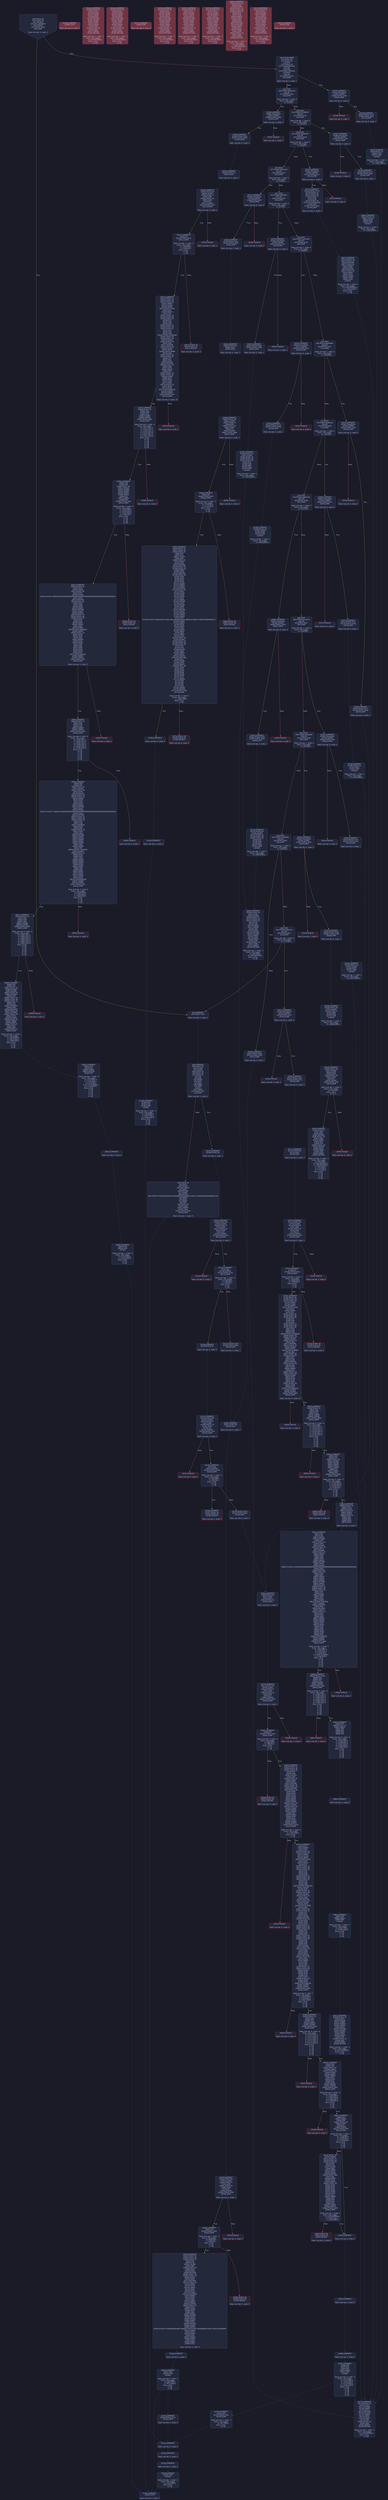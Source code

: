 digraph G {
    node [shape=box, style="filled, rounded", color="#565f89", fontcolor="#c0caf5", fontname="Helvetica", fillcolor="#24283b"];
    edge [color="#414868", fontcolor="#c0caf5", fontname="Helvetica"];
    bgcolor="#1a1b26";
    0 [ label = "[00] PUSH1 60
[02] PUSH1 40
[04] MSTORE
[05] CALLDATASIZE
[06] ISZERO
[07] PUSH2 00b4
[0a] JUMPI

Stack size req: 0, sizeΔ: 0
" shape = invhouse]
    1 [ label = "[0b] PUSH4 ffffffff
[10] PUSH1 e0
[12] PUSH1 02
[14] EXP
[15] PUSH1 00
[17] CALLDATALOAD
[18] DIV
[19] AND
[1a] PUSH4 29fcfeb0
[1f] DUP2
[20] EQ
[21] PUSH2 0163
[24] JUMPI

Stack size req: 0, sizeΔ: 1
"]
    2 [ label = "[25] DUP1
[26] PUSH4 30b66cee
[2b] EQ
[2c] PUSH2 0185
[2f] JUMPI

Stack size req: 1, sizeΔ: 0
Entry->Op usage:
	0->43:EQ:1
"]
    3 [ label = "[30] DUP1
[31] PUSH4 37c08923
[36] EQ
[37] PUSH2 0197
[3a] JUMPI

Stack size req: 1, sizeΔ: 0
Entry->Op usage:
	0->54:EQ:1
"]
    4 [ label = "[3b] DUP1
[3c] PUSH4 42e94c90
[41] EQ
[42] PUSH2 01b9
[45] JUMPI

Stack size req: 1, sizeΔ: 0
Entry->Op usage:
	0->65:EQ:1
"]
    5 [ label = "[46] DUP1
[47] PUSH4 590e1ae3
[4c] EQ
[4d] PUSH2 01e7
[50] JUMPI

Stack size req: 1, sizeΔ: 0
Entry->Op usage:
	0->76:EQ:1
"]
    6 [ label = "[51] DUP1
[52] PUSH4 60fd902c
[57] EQ
[58] PUSH2 01f9
[5b] JUMPI

Stack size req: 1, sizeΔ: 0
Entry->Op usage:
	0->87:EQ:1
"]
    7 [ label = "[5c] DUP1
[5d] PUSH4 7e1c0c09
[62] EQ
[63] PUSH2 0225
[66] JUMPI

Stack size req: 1, sizeΔ: 0
Entry->Op usage:
	0->98:EQ:1
"]
    8 [ label = "[67] DUP1
[68] PUSH4 8a4068dd
[6d] EQ
[6e] PUSH2 0247
[71] JUMPI

Stack size req: 1, sizeΔ: 0
Entry->Op usage:
	0->109:EQ:1
"]
    9 [ label = "[72] DUP1
[73] PUSH4 9ae8ac3c
[78] EQ
[79] PUSH2 0269
[7c] JUMPI

Stack size req: 1, sizeΔ: 0
Entry->Op usage:
	0->120:EQ:1
"]
    10 [ label = "[7d] DUP1
[7e] PUSH4 9da0d7d4
[83] EQ
[84] PUSH2 028b
[87] JUMPI

Stack size req: 1, sizeΔ: 0
Entry->Op usage:
	0->131:EQ:1
"]
    11 [ label = "[88] DUP1
[89] PUSH4 ad7a672f
[8e] EQ
[8f] PUSH2 02b7
[92] JUMPI

Stack size req: 1, sizeΔ: 0
Entry->Op usage:
	0->142:EQ:1
"]
    12 [ label = "[93] DUP1
[94] PUSH4 c040e6b8
[99] EQ
[9a] PUSH2 02d9
[9d] JUMPI

Stack size req: 1, sizeΔ: 0
Entry->Op usage:
	0->153:EQ:1
"]
    13 [ label = "[9e] DUP1
[9f] PUSH4 d7bb99ba
[a4] EQ
[a5] PUSH2 030d
[a8] JUMPI

Stack size req: 1, sizeΔ: 0
Entry->Op usage:
	0->164:EQ:1
"]
    14 [ label = "[a9] DUP1
[aa] PUSH4 ed9a3ac1
[af] EQ
[b0] PUSH2 0317
[b3] JUMPI

Stack size req: 1, sizeΔ: 0
Entry->Op usage:
	0->175:EQ:1
"]
    15 [ label = "[b4] JUMPDEST
[b5] PUSH2 0161

Stack size req: 0, sizeΔ: 1
"]
    16 [ label = "[b8] JUMPDEST
[b9] PUSH1 00
[bb] SLOAD
[bc] CALLER
[bd] PUSH1 01
[bf] PUSH1 a0
[c1] PUSH1 02
[c3] EXP
[c4] SUB
[c5] SWAP1
[c6] DUP2
[c7] AND
[c8] SWAP2
[c9] AND
[ca] EQ
[cb] ISZERO
[cc] PUSH2 0107
[cf] JUMPI

Stack size req: 0, sizeΔ: 0
"]
    17 [ label = "[d0] PUSH1 40
[d2] DUP1
[d3] MLOAD
[d4] CALLVALUE
[d5] DUP2
[d6] MSTORE
[d7] SWAP1
[d8] MLOAD
[d9] PUSH32 5f9145ef1ebbf201190a609438526a6db7cdbd1c7a06a90825b66f8dfe65c2fb
[fa] SWAP2
[fb] DUP2
[fc] SWAP1
[fd] SUB
[fe] PUSH1 20
[0100] ADD
[0101] SWAP1
[0102] LOG1
[0103] PUSH2 015c
[0106] JUMP

Stack size req: 0, sizeΔ: 0
"]
    18 [ label = "[0107] JUMPDEST
[0108] PUSH1 00

Stack size req: 0, sizeΔ: 1
"]
    19 [ label = "[010a] JUMPDEST
[010b] PUSH1 06
[010d] SLOAD
[010e] PUSH1 ff
[0110] AND
[0111] PUSH1 02
[0113] DUP2
[0114] GT
[0115] ISZERO
[0116] PUSH2 011b
[0119] JUMPI

Stack size req: 0, sizeΔ: 1
"]
    20 [ label = "[011a] INVALID

Stack size req: 0, sizeΔ: 0
" color = "red"]
    21 [ label = "[011b] JUMPDEST
[011c] EQ
[011d] ISZERO
[011e] PUSH2 012e
[0121] JUMPI

Stack size req: 2, sizeΔ: -2
Entry->Op usage:
	0->284:EQ:0
	1->284:EQ:1
Entry->Exit:
	0->😵
	1->😵
"]
    22 [ label = "[0122] PUSH2 0129
[0125] PUSH2 033b
[0128] JUMP

Stack size req: 0, sizeΔ: 1
"]
    23 [ label = "[0129] JUMPDEST
[012a] PUSH2 015c
[012d] JUMP

Stack size req: 0, sizeΔ: 0
"]
    24 [ label = "[012e] JUMPDEST
[012f] PUSH1 02

Stack size req: 0, sizeΔ: 1
"]
    25 [ label = "[0131] JUMPDEST
[0132] PUSH1 06
[0134] SLOAD
[0135] PUSH1 ff
[0137] AND
[0138] PUSH1 02
[013a] DUP2
[013b] GT
[013c] ISZERO
[013d] PUSH2 0142
[0140] JUMPI

Stack size req: 0, sizeΔ: 1
"]
    26 [ label = "[0141] INVALID

Stack size req: 0, sizeΔ: 0
" color = "red"]
    27 [ label = "[0142] JUMPDEST
[0143] EQ
[0144] ISZERO
[0145] PUSH2 0156
[0148] JUMPI

Stack size req: 2, sizeΔ: -2
Entry->Op usage:
	0->323:EQ:0
	1->323:EQ:1
Entry->Exit:
	0->😵
	1->😵
"]
    28 [ label = "[0149] PUSH2 0150
[014c] PUSH2 03be
[014f] JUMP

Stack size req: 0, sizeΔ: 1
"]
    29 [ label = "[0150] JUMPDEST
[0151] POP
[0152] PUSH2 015c
[0155] JUMP

Stack size req: 1, sizeΔ: -1
Entry->Op usage:
	0->337:POP:0
Entry->Exit:
	0->😵
"]
    30 [ label = "[0156] JUMPDEST
[0157] PUSH1 00
[0159] PUSH1 00
[015b] REVERT

Stack size req: 0, sizeΔ: 0
" color = "red"]
    31 [ label = "[015c] JUMPDEST

Stack size req: 0, sizeΔ: 0
"]
    32 [ label = "[015d] JUMPDEST

Stack size req: 0, sizeΔ: 0
"]
    33 [ label = "[015e] JUMPDEST

Stack size req: 0, sizeΔ: 0
"]
    34 [ label = "[015f] JUMPDEST
[0160] JUMP
Indirect!

Stack size req: 1, sizeΔ: -1
Entry->Op usage:
	0->352:JUMP:0
Entry->Exit:
	0->😵
" color = "teal"]
    35 [ label = "[0161] JUMPDEST
[0162] STOP

Stack size req: 0, sizeΔ: 0
" color = "darkblue"]
    36 [ label = "[0163] JUMPDEST
[0164] CALLVALUE
[0165] ISZERO
[0166] PUSH2 016b
[0169] JUMPI

Stack size req: 0, sizeΔ: 0
"]
    37 [ label = "[016a] INVALID

Stack size req: 0, sizeΔ: 0
" color = "red"]
    38 [ label = "[016b] JUMPDEST
[016c] PUSH2 0173
[016f] PUSH2 04fd
[0172] JUMP

Stack size req: 0, sizeΔ: 1
"]
    39 [ label = "[0173] JUMPDEST
[0174] PUSH1 40
[0176] DUP1
[0177] MLOAD
[0178] SWAP2
[0179] DUP3
[017a] MSTORE
[017b] MLOAD
[017c] SWAP1
[017d] DUP2
[017e] SWAP1
[017f] SUB
[0180] PUSH1 20
[0182] ADD
[0183] SWAP1
[0184] RETURN

Stack size req: 1, sizeΔ: -1
Entry->Op usage:
	0->378:MSTORE:1
Entry->Exit:
	0->😵
" color = "darkblue"]
    40 [ label = "[0185] JUMPDEST
[0186] CALLVALUE
[0187] ISZERO
[0188] PUSH2 018d
[018b] JUMPI

Stack size req: 0, sizeΔ: 0
"]
    41 [ label = "[018c] INVALID

Stack size req: 0, sizeΔ: 0
" color = "red"]
    42 [ label = "[018d] JUMPDEST
[018e] PUSH2 0161
[0191] PUSH2 0502
[0194] JUMP

Stack size req: 0, sizeΔ: 1
"]
    43 [ label = "[0195] JUMPDEST
[0196] STOP

Stack size req: 0, sizeΔ: 0
" color = "darkblue" fillcolor = "#703440"]
    44 [ label = "[0197] JUMPDEST
[0198] CALLVALUE
[0199] ISZERO
[019a] PUSH2 019f
[019d] JUMPI

Stack size req: 0, sizeΔ: 0
"]
    45 [ label = "[019e] INVALID

Stack size req: 0, sizeΔ: 0
" color = "red"]
    46 [ label = "[019f] JUMPDEST
[01a0] PUSH2 0173
[01a3] PUSH2 06bb
[01a6] JUMP

Stack size req: 0, sizeΔ: 1
"]
    47 [ label = "[01a7] JUMPDEST
[01a8] PUSH1 40
[01aa] DUP1
[01ab] MLOAD
[01ac] SWAP2
[01ad] DUP3
[01ae] MSTORE
[01af] MLOAD
[01b0] SWAP1
[01b1] DUP2
[01b2] SWAP1
[01b3] SUB
[01b4] PUSH1 20
[01b6] ADD
[01b7] SWAP1
[01b8] RETURN

Stack size req: 1, sizeΔ: -1
Entry->Op usage:
	0->430:MSTORE:1
Entry->Exit:
	0->😵
" color = "darkblue" fillcolor = "#703440"]
    48 [ label = "[01b9] JUMPDEST
[01ba] CALLVALUE
[01bb] ISZERO
[01bc] PUSH2 01c1
[01bf] JUMPI

Stack size req: 0, sizeΔ: 0
"]
    49 [ label = "[01c0] INVALID

Stack size req: 0, sizeΔ: 0
" color = "red"]
    50 [ label = "[01c1] JUMPDEST
[01c2] PUSH2 0173
[01c5] PUSH1 01
[01c7] PUSH1 a0
[01c9] PUSH1 02
[01cb] EXP
[01cc] SUB
[01cd] PUSH1 04
[01cf] CALLDATALOAD
[01d0] AND
[01d1] PUSH2 06c1
[01d4] JUMP

Stack size req: 0, sizeΔ: 2
"]
    51 [ label = "[01d5] JUMPDEST
[01d6] PUSH1 40
[01d8] DUP1
[01d9] MLOAD
[01da] SWAP2
[01db] DUP3
[01dc] MSTORE
[01dd] MLOAD
[01de] SWAP1
[01df] DUP2
[01e0] SWAP1
[01e1] SUB
[01e2] PUSH1 20
[01e4] ADD
[01e5] SWAP1
[01e6] RETURN

Stack size req: 1, sizeΔ: -1
Entry->Op usage:
	0->476:MSTORE:1
Entry->Exit:
	0->😵
" color = "darkblue" fillcolor = "#703440"]
    52 [ label = "[01e7] JUMPDEST
[01e8] CALLVALUE
[01e9] ISZERO
[01ea] PUSH2 01ef
[01ed] JUMPI

Stack size req: 0, sizeΔ: 0
"]
    53 [ label = "[01ee] INVALID

Stack size req: 0, sizeΔ: 0
" color = "red"]
    54 [ label = "[01ef] JUMPDEST
[01f0] PUSH2 0161
[01f3] PUSH2 06d3
[01f6] JUMP

Stack size req: 0, sizeΔ: 1
"]
    55 [ label = "[01f7] JUMPDEST
[01f8] STOP

Stack size req: 0, sizeΔ: 0
" color = "darkblue" fillcolor = "#703440"]
    56 [ label = "[01f9] JUMPDEST
[01fa] CALLVALUE
[01fb] ISZERO
[01fc] PUSH2 0201
[01ff] JUMPI

Stack size req: 0, sizeΔ: 0
"]
    57 [ label = "[0200] INVALID

Stack size req: 0, sizeΔ: 0
" color = "red"]
    58 [ label = "[0201] JUMPDEST
[0202] PUSH2 0209
[0205] PUSH2 0789
[0208] JUMP

Stack size req: 0, sizeΔ: 1
"]
    59 [ label = "[0209] JUMPDEST
[020a] PUSH1 40
[020c] DUP1
[020d] MLOAD
[020e] PUSH1 01
[0210] PUSH1 a0
[0212] PUSH1 02
[0214] EXP
[0215] SUB
[0216] SWAP1
[0217] SWAP3
[0218] AND
[0219] DUP3
[021a] MSTORE
[021b] MLOAD
[021c] SWAP1
[021d] DUP2
[021e] SWAP1
[021f] SUB
[0220] PUSH1 20
[0222] ADD
[0223] SWAP1
[0224] RETURN

Stack size req: 1, sizeΔ: -1
Entry->Op usage:
	0->536:AND:0
	0->538:MSTORE:1
Entry->Exit:
	0->😵
" color = "darkblue"]
    60 [ label = "[0225] JUMPDEST
[0226] CALLVALUE
[0227] ISZERO
[0228] PUSH2 022d
[022b] JUMPI

Stack size req: 0, sizeΔ: 0
"]
    61 [ label = "[022c] INVALID

Stack size req: 0, sizeΔ: 0
" color = "red"]
    62 [ label = "[022d] JUMPDEST
[022e] PUSH2 0173
[0231] PUSH2 0798
[0234] JUMP

Stack size req: 0, sizeΔ: 1
"]
    63 [ label = "[0235] JUMPDEST
[0236] PUSH1 40
[0238] DUP1
[0239] MLOAD
[023a] SWAP2
[023b] DUP3
[023c] MSTORE
[023d] MLOAD
[023e] SWAP1
[023f] DUP2
[0240] SWAP1
[0241] SUB
[0242] PUSH1 20
[0244] ADD
[0245] SWAP1
[0246] RETURN

Stack size req: 1, sizeΔ: -1
Entry->Op usage:
	0->572:MSTORE:1
Entry->Exit:
	0->😵
" color = "darkblue" fillcolor = "#703440"]
    64 [ label = "[0247] JUMPDEST
[0248] CALLVALUE
[0249] ISZERO
[024a] PUSH2 024f
[024d] JUMPI

Stack size req: 0, sizeΔ: 0
"]
    65 [ label = "[024e] INVALID

Stack size req: 0, sizeΔ: 0
" color = "red"]
    66 [ label = "[024f] JUMPDEST
[0250] PUSH2 0173
[0253] PUSH2 03be
[0256] JUMP

Stack size req: 0, sizeΔ: 1
"]
    67 [ label = "[0257] JUMPDEST
[0258] PUSH1 40
[025a] DUP1
[025b] MLOAD
[025c] SWAP2
[025d] DUP3
[025e] MSTORE
[025f] MLOAD
[0260] SWAP1
[0261] DUP2
[0262] SWAP1
[0263] SUB
[0264] PUSH1 20
[0266] ADD
[0267] SWAP1
[0268] RETURN

Stack size req: 1, sizeΔ: -1
Entry->Op usage:
	0->606:MSTORE:1
Entry->Exit:
	0->😵
" color = "darkblue" fillcolor = "#703440"]
    68 [ label = "[0269] JUMPDEST
[026a] CALLVALUE
[026b] ISZERO
[026c] PUSH2 0271
[026f] JUMPI

Stack size req: 0, sizeΔ: 0
"]
    69 [ label = "[0270] INVALID

Stack size req: 0, sizeΔ: 0
" color = "red"]
    70 [ label = "[0271] JUMPDEST
[0272] PUSH2 0173
[0275] PUSH2 079e
[0278] JUMP

Stack size req: 0, sizeΔ: 1
"]
    71 [ label = "[0279] JUMPDEST
[027a] PUSH1 40
[027c] DUP1
[027d] MLOAD
[027e] SWAP2
[027f] DUP3
[0280] MSTORE
[0281] MLOAD
[0282] SWAP1
[0283] DUP2
[0284] SWAP1
[0285] SUB
[0286] PUSH1 20
[0288] ADD
[0289] SWAP1
[028a] RETURN

Stack size req: 1, sizeΔ: -1
Entry->Op usage:
	0->640:MSTORE:1
Entry->Exit:
	0->😵
" color = "darkblue" fillcolor = "#703440"]
    72 [ label = "[028b] JUMPDEST
[028c] CALLVALUE
[028d] ISZERO
[028e] PUSH2 0293
[0291] JUMPI

Stack size req: 0, sizeΔ: 0
"]
    73 [ label = "[0292] INVALID

Stack size req: 0, sizeΔ: 0
" color = "red"]
    74 [ label = "[0293] JUMPDEST
[0294] PUSH2 0209
[0297] PUSH2 07a3
[029a] JUMP

Stack size req: 0, sizeΔ: 1
"]
    75 [ label = "[029b] JUMPDEST
[029c] PUSH1 40
[029e] DUP1
[029f] MLOAD
[02a0] PUSH1 01
[02a2] PUSH1 a0
[02a4] PUSH1 02
[02a6] EXP
[02a7] SUB
[02a8] SWAP1
[02a9] SWAP3
[02aa] AND
[02ab] DUP3
[02ac] MSTORE
[02ad] MLOAD
[02ae] SWAP1
[02af] DUP2
[02b0] SWAP1
[02b1] SUB
[02b2] PUSH1 20
[02b4] ADD
[02b5] SWAP1
[02b6] RETURN

Stack size req: 1, sizeΔ: -1
Entry->Op usage:
	0->682:AND:0
	0->684:MSTORE:1
Entry->Exit:
	0->😵
" color = "darkblue" fillcolor = "#703440"]
    76 [ label = "[02b7] JUMPDEST
[02b8] CALLVALUE
[02b9] ISZERO
[02ba] PUSH2 02bf
[02bd] JUMPI

Stack size req: 0, sizeΔ: 0
"]
    77 [ label = "[02be] INVALID

Stack size req: 0, sizeΔ: 0
" color = "red"]
    78 [ label = "[02bf] JUMPDEST
[02c0] PUSH2 0173
[02c3] PUSH2 07b2
[02c6] JUMP

Stack size req: 0, sizeΔ: 1
"]
    79 [ label = "[02c7] JUMPDEST
[02c8] PUSH1 40
[02ca] DUP1
[02cb] MLOAD
[02cc] SWAP2
[02cd] DUP3
[02ce] MSTORE
[02cf] MLOAD
[02d0] SWAP1
[02d1] DUP2
[02d2] SWAP1
[02d3] SUB
[02d4] PUSH1 20
[02d6] ADD
[02d7] SWAP1
[02d8] RETURN

Stack size req: 1, sizeΔ: -1
Entry->Op usage:
	0->718:MSTORE:1
Entry->Exit:
	0->😵
" color = "darkblue" fillcolor = "#703440"]
    80 [ label = "[02d9] JUMPDEST
[02da] CALLVALUE
[02db] ISZERO
[02dc] PUSH2 02e1
[02df] JUMPI

Stack size req: 0, sizeΔ: 0
"]
    81 [ label = "[02e0] INVALID

Stack size req: 0, sizeΔ: 0
" color = "red"]
    82 [ label = "[02e1] JUMPDEST
[02e2] PUSH2 02e9
[02e5] PUSH2 07b8
[02e8] JUMP

Stack size req: 0, sizeΔ: 1
"]
    83 [ label = "[02e9] JUMPDEST
[02ea] PUSH1 40
[02ec] MLOAD
[02ed] DUP1
[02ee] DUP3
[02ef] PUSH1 02
[02f1] DUP2
[02f2] GT
[02f3] ISZERO
[02f4] PUSH2 02f9
[02f7] JUMPI

Stack size req: 1, sizeΔ: 3
Entry->Op usage:
	0->754:GT:0
Entry->Exit:
	0->0, 3
"]
    84 [ label = "[02f8] INVALID

Stack size req: 0, sizeΔ: 0
" color = "red"]
    85 [ label = "[02f9] JUMPDEST
[02fa] PUSH1 ff
[02fc] AND
[02fd] DUP2
[02fe] MSTORE
[02ff] PUSH1 20
[0301] ADD
[0302] SWAP2
[0303] POP
[0304] POP
[0305] PUSH1 40
[0307] MLOAD
[0308] DUP1
[0309] SWAP2
[030a] SUB
[030b] SWAP1
[030c] RETURN

Stack size req: 4, sizeΔ: -4
Entry->Op usage:
	0->764:AND:1
	0->766:MSTORE:1
	1->766:MSTORE:0
	1->769:ADD:1
	2->772:POP:0
	3->771:POP:0
Entry->Exit:
	0->😵
	1->😵
	2->😵
	3->😵
" color = "darkblue"]
    86 [ label = "[030d] JUMPDEST
[030e] PUSH2 0161
[0311] PUSH2 033b
[0314] JUMP

Stack size req: 0, sizeΔ: 1
"]
    87 [ label = "[0315] JUMPDEST
[0316] STOP

Stack size req: 0, sizeΔ: 0
" color = "darkblue" fillcolor = "#703440"]
    88 [ label = "[0317] JUMPDEST
[0318] CALLVALUE
[0319] ISZERO
[031a] PUSH2 031f
[031d] JUMPI

Stack size req: 0, sizeΔ: 0
"]
    89 [ label = "[031e] INVALID

Stack size req: 0, sizeΔ: 0
" color = "red"]
    90 [ label = "[031f] JUMPDEST
[0320] PUSH2 0327
[0323] PUSH2 07c1
[0326] JUMP

Stack size req: 0, sizeΔ: 1
"]
    91 [ label = "[0327] JUMPDEST
[0328] PUSH1 40
[032a] DUP1
[032b] MLOAD
[032c] SWAP2
[032d] ISZERO
[032e] ISZERO
[032f] DUP3
[0330] MSTORE
[0331] MLOAD
[0332] SWAP1
[0333] DUP2
[0334] SWAP1
[0335] SUB
[0336] PUSH1 20
[0338] ADD
[0339] SWAP1
[033a] RETURN

Stack size req: 1, sizeΔ: -1
Entry->Op usage:
	0->813:ISZERO:0
Entry->Exit:
	0->😵
" color = "darkblue"]
    92 [ label = "[033b] JUMPDEST
[033c] PUSH1 00
[033e] DUP1

Stack size req: 0, sizeΔ: 2
"]
    93 [ label = "[033f] JUMPDEST
[0340] PUSH1 06
[0342] SLOAD
[0343] PUSH1 ff
[0345] AND
[0346] PUSH1 02
[0348] DUP2
[0349] GT
[034a] ISZERO
[034b] PUSH2 0350
[034e] JUMPI

Stack size req: 0, sizeΔ: 1
"]
    94 [ label = "[034f] INVALID

Stack size req: 0, sizeΔ: 0
" color = "red"]
    95 [ label = "[0350] JUMPDEST
[0351] EQ
[0352] PUSH2 035b
[0355] JUMPI

Stack size req: 2, sizeΔ: -2
Entry->Op usage:
	0->849:EQ:0
	1->849:EQ:1
Entry->Exit:
	0->😵
	1->😵
"]
    96 [ label = "[0356] PUSH1 00
[0358] PUSH1 00
[035a] REVERT

Stack size req: 0, sizeΔ: 0
" color = "red"]
    97 [ label = "[035b] JUMPDEST
[035c] PUSH1 01
[035e] PUSH1 a0
[0360] PUSH1 02
[0362] EXP
[0363] SUB
[0364] CALLER
[0365] AND
[0366] PUSH1 00
[0368] DUP2
[0369] DUP2
[036a] MSTORE
[036b] PUSH1 05
[036d] PUSH1 20
[036f] SWAP1
[0370] DUP2
[0371] MSTORE
[0372] PUSH1 40
[0374] SWAP2
[0375] DUP3
[0376] SWAP1
[0377] SHA3
[0378] DUP1
[0379] SLOAD
[037a] CALLVALUE
[037b] SWAP1
[037c] DUP2
[037d] ADD
[037e] SWAP1
[037f] SWAP2
[0380] SSTORE
[0381] PUSH1 02
[0383] DUP1
[0384] SLOAD
[0385] DUP3
[0386] ADD
[0387] SWAP1
[0388] SSTORE
[0389] DUP3
[038a] MLOAD
[038b] SWAP1
[038c] DUP2
[038d] MSTORE
[038e] SWAP2
[038f] MLOAD
[0390] PUSH32 9c89e828e6cee6374b68147c9e753e41746aad98ba255a527a4fc0ac1868bff9
[03b1] SWAP3
[03b2] DUP2
[03b3] SWAP1
[03b4] SUB
[03b5] SWAP1
[03b6] SWAP2
[03b7] ADD
[03b8] SWAP1
[03b9] LOG2

Stack size req: 0, sizeΔ: 0
"]
    98 [ label = "[03ba] JUMPDEST

Stack size req: 0, sizeΔ: 0
"]
    99 [ label = "[03bb] JUMPDEST
[03bc] POP
[03bd] JUMP
Indirect!

Stack size req: 2, sizeΔ: -2
Entry->Op usage:
	0->956:POP:0
	1->957:JUMP:0
Entry->Exit:
	0->😵
	1->😵
" color = "teal"]
    100 [ label = "[03be] JUMPDEST
[03bf] PUSH1 00
[03c1] DUP1
[03c2] DUP1
[03c3] PUSH1 02
[03c5] DUP1

Stack size req: 0, sizeΔ: 5
"]
    101 [ label = "[03c6] JUMPDEST
[03c7] PUSH1 06
[03c9] SLOAD
[03ca] PUSH1 ff
[03cc] AND
[03cd] PUSH1 02
[03cf] DUP2
[03d0] GT
[03d1] ISZERO
[03d2] PUSH2 03d7
[03d5] JUMPI

Stack size req: 0, sizeΔ: 1
"]
    102 [ label = "[03d6] INVALID

Stack size req: 0, sizeΔ: 0
" color = "red"]
    103 [ label = "[03d7] JUMPDEST
[03d8] EQ
[03d9] PUSH2 03e2
[03dc] JUMPI

Stack size req: 2, sizeΔ: -2
Entry->Op usage:
	0->984:EQ:0
	1->984:EQ:1
Entry->Exit:
	0->😵
	1->😵
"]
    104 [ label = "[03dd] PUSH1 00
[03df] PUSH1 00
[03e1] REVERT

Stack size req: 0, sizeΔ: 0
" color = "red"]
    105 [ label = "[03e2] JUMPDEST
[03e3] PUSH1 01
[03e5] PUSH1 a0
[03e7] PUSH1 02
[03e9] EXP
[03ea] SUB
[03eb] CALLER
[03ec] AND
[03ed] PUSH1 00
[03ef] SWAP1
[03f0] DUP2
[03f1] MSTORE
[03f2] PUSH1 05
[03f4] PUSH1 20
[03f6] MSTORE
[03f7] PUSH1 40
[03f9] DUP2
[03fa] SHA3
[03fb] DUP1
[03fc] SLOAD
[03fd] SWAP2
[03fe] SWAP1
[03ff] SSTORE
[0400] PUSH1 02
[0402] SLOAD
[0403] PUSH1 03
[0405] SLOAD
[0406] SWAP2
[0407] SWAP5
[0408] POP
[0409] SWAP1
[040a] DUP5
[040b] MUL
[040c] DUP2
[040d] ISZERO
[040e] ISZERO
[040f] PUSH2 0414
[0412] JUMPI

Stack size req: 3, sizeΔ: 2
Entry->Op usage:
	2->1032:POP:0
Entry->Exit:
	2->😵
"]
    106 [ label = "[0413] INVALID

Stack size req: 0, sizeΔ: 0
" color = "red"]
    107 [ label = "[0414] JUMPDEST
[0415] DIV
[0416] SWAP4
[0417] POP
[0418] PUSH1 01
[041a] PUSH1 00
[041c] SWAP1
[041d] SLOAD
[041e] SWAP1
[041f] PUSH2 0100
[0422] EXP
[0423] SWAP1
[0424] DIV
[0425] PUSH1 01
[0427] PUSH1 a0
[0429] PUSH1 02
[042b] EXP
[042c] SUB
[042d] AND
[042e] PUSH1 01
[0430] PUSH1 a0
[0432] PUSH1 02
[0434] EXP
[0435] SUB
[0436] AND
[0437] PUSH4 a9059cbb
[043c] CALLER
[043d] DUP7
[043e] PUSH1 00
[0440] PUSH1 40
[0442] MLOAD
[0443] PUSH1 20
[0445] ADD
[0446] MSTORE
[0447] PUSH1 40
[0449] MLOAD
[044a] DUP4
[044b] PUSH4 ffffffff
[0450] AND
[0451] PUSH1 e0
[0453] PUSH1 02
[0455] EXP
[0456] MUL
[0457] DUP2
[0458] MSTORE
[0459] PUSH1 04
[045b] ADD
[045c] DUP1
[045d] DUP4
[045e] PUSH1 01
[0460] PUSH1 a0
[0462] PUSH1 02
[0464] EXP
[0465] SUB
[0466] AND
[0467] PUSH1 01
[0469] PUSH1 a0
[046b] PUSH1 02
[046d] EXP
[046e] SUB
[046f] AND
[0470] DUP2
[0471] MSTORE
[0472] PUSH1 20
[0474] ADD
[0475] DUP3
[0476] DUP2
[0477] MSTORE
[0478] PUSH1 20
[047a] ADD
[047b] SWAP3
[047c] POP
[047d] POP
[047e] POP
[047f] PUSH1 20
[0481] PUSH1 40
[0483] MLOAD
[0484] DUP1
[0485] DUP4
[0486] SUB
[0487] DUP2
[0488] PUSH1 00
[048a] DUP8
[048b] DUP1
[048c] EXTCODESIZE
[048d] ISZERO
[048e] ISZERO
[048f] PUSH2 0494
[0492] JUMPI

Stack size req: 6, sizeΔ: 7
Entry->Op usage:
	0->1045:DIV:0
	1->1045:DIV:1
	5->1047:POP:0
Entry->Exit:
	0->😵
	1->😵
	5->😵
"]
    108 [ label = "[0493] INVALID

Stack size req: 0, sizeΔ: 0
" color = "red"]
    109 [ label = "[0494] JUMPDEST
[0495] PUSH1 32
[0497] GAS
[0498] SUB
[0499] CALL
[049a] ISZERO
[049b] ISZERO
[049c] PUSH2 04a1
[049f] JUMPI

Stack size req: 6, sizeΔ: -6
Entry->Op usage:
	0->1177:CALL:1
	1->1177:CALL:2
	2->1177:CALL:3
	3->1177:CALL:4
	4->1177:CALL:5
	5->1177:CALL:6
Entry->Exit:
	0->😵
	1->😵
	2->😵
	3->😵
	4->😵
	5->😵
"]
    110 [ label = "[04a0] INVALID

Stack size req: 0, sizeΔ: 0
" color = "red"]
    111 [ label = "[04a1] JUMPDEST
[04a2] POP
[04a3] POP
[04a4] PUSH1 02
[04a6] SLOAD
[04a7] PUSH1 04
[04a9] SLOAD
[04aa] SWAP1
[04ab] SWAP2
[04ac] POP
[04ad] DUP5
[04ae] MUL
[04af] DUP2
[04b0] ISZERO
[04b1] ISZERO
[04b2] PUSH2 04b7
[04b5] JUMPI

Stack size req: 6, sizeΔ: -1
Entry->Op usage:
	0->1186:POP:0
	1->1187:POP:0
	2->1196:POP:0
	5->1198:MUL:0
Entry->Exit:
	0->😵
	1->😵
	2->😵
"]
    112 [ label = "[04b6] INVALID

Stack size req: 0, sizeΔ: 0
" color = "red"]
    113 [ label = "[04b7] JUMPDEST
[04b8] DIV
[04b9] SWAP2
[04ba] POP
[04bb] PUSH1 00
[04bd] DUP3
[04be] GT
[04bf] ISZERO
[04c0] PUSH2 04f4
[04c3] JUMPI

Stack size req: 4, sizeΔ: -2
Entry->Op usage:
	0->1208:DIV:0
	1->1208:DIV:1
	3->1210:POP:0
Entry->Exit:
	0->😵
	1->😵
	3->😵
"]
    114 [ label = "[04c4] PUSH1 40
[04c6] MLOAD
[04c7] PUSH1 01
[04c9] PUSH1 a0
[04cb] PUSH1 02
[04cd] EXP
[04ce] SUB
[04cf] CALLER
[04d0] AND
[04d1] SWAP1
[04d2] DUP4
[04d3] ISZERO
[04d4] PUSH2 08fc
[04d7] MUL
[04d8] SWAP1
[04d9] DUP5
[04da] SWAP1
[04db] PUSH1 00
[04dd] DUP2
[04de] DUP2
[04df] DUP2
[04e0] DUP6
[04e1] DUP9
[04e2] DUP9
[04e3] CALL
[04e4] SWAP4
[04e5] POP
[04e6] POP
[04e7] POP
[04e8] POP
[04e9] ISZERO
[04ea] ISZERO
[04eb] PUSH2 04f4
[04ee] JUMPI

Stack size req: 2, sizeΔ: 0
Entry->Op usage:
	1->1235:ISZERO:0
	1->1251:CALL:2
	1->1255:POP:0
"]
    115 [ label = "[04ef] PUSH1 00
[04f1] PUSH1 00
[04f3] REVERT

Stack size req: 0, sizeΔ: 0
" color = "red"]
    116 [ label = "[04f4] JUMPDEST

Stack size req: 0, sizeΔ: 0
"]
    117 [ label = "[04f5] JUMPDEST

Stack size req: 0, sizeΔ: 0
"]
    118 [ label = "[04f6] JUMPDEST

Stack size req: 0, sizeΔ: 0
"]
    119 [ label = "[04f7] JUMPDEST
[04f8] POP
[04f9] POP
[04fa] POP
[04fb] SWAP1
[04fc] JUMP
Indirect!

Stack size req: 5, sizeΔ: -4
Entry->Op usage:
	0->1272:POP:0
	1->1273:POP:0
	2->1274:POP:0
	4->1276:JUMP:0
Entry->Exit:
	0->😵
	1->😵
	2->😵
	3->0
	4->😵
" color = "teal"]
    120 [ label = "[04fd] JUMPDEST
[04fe] PUSH1 02
[0500] DUP2
[0501] JUMP
Indirect!

Stack size req: 1, sizeΔ: 1
Entry->Op usage:
	0->1281:JUMP:0
" color = "teal"]
    121 [ label = "[0502] JUMPDEST
[0503] PUSH1 01
[0505] DUP1

Stack size req: 0, sizeΔ: 2
"]
    122 [ label = "[0506] JUMPDEST
[0507] PUSH1 06
[0509] SLOAD
[050a] PUSH1 ff
[050c] AND
[050d] PUSH1 02
[050f] DUP2
[0510] GT
[0511] ISZERO
[0512] PUSH2 0517
[0515] JUMPI

Stack size req: 0, sizeΔ: 1
"]
    123 [ label = "[0516] INVALID

Stack size req: 0, sizeΔ: 0
" color = "red"]
    124 [ label = "[0517] JUMPDEST
[0518] EQ
[0519] PUSH2 0522
[051c] JUMPI

Stack size req: 2, sizeΔ: -2
Entry->Op usage:
	0->1304:EQ:0
	1->1304:EQ:1
Entry->Exit:
	0->😵
	1->😵
"]
    125 [ label = "[051d] PUSH1 00
[051f] PUSH1 00
[0521] REVERT

Stack size req: 0, sizeΔ: 0
" color = "red"]
    126 [ label = "[0522] JUMPDEST
[0523] PUSH1 04
[0525] PUSH1 00
[0527] PUSH1 00
[0529] SWAP1
[052a] SLOAD
[052b] SWAP1
[052c] PUSH2 0100
[052f] EXP
[0530] SWAP1
[0531] DIV
[0532] PUSH1 01
[0534] PUSH1 a0
[0536] PUSH1 02
[0538] EXP
[0539] SUB
[053a] AND
[053b] PUSH1 01
[053d] PUSH1 a0
[053f] PUSH1 02
[0541] EXP
[0542] SUB
[0543] AND
[0544] PUSH4 c040e6b8
[0549] PUSH1 00
[054b] PUSH1 40
[054d] MLOAD
[054e] PUSH1 20
[0550] ADD
[0551] MSTORE
[0552] PUSH1 40
[0554] MLOAD
[0555] DUP2
[0556] PUSH4 ffffffff
[055b] AND
[055c] PUSH1 e0
[055e] PUSH1 02
[0560] EXP
[0561] MUL
[0562] DUP2
[0563] MSTORE
[0564] PUSH1 04
[0566] ADD
[0567] DUP1
[0568] SWAP1
[0569] POP
[056a] PUSH1 20
[056c] PUSH1 40
[056e] MLOAD
[056f] DUP1
[0570] DUP4
[0571] SUB
[0572] DUP2
[0573] PUSH1 00
[0575] DUP8
[0576] DUP1
[0577] EXTCODESIZE
[0578] ISZERO
[0579] ISZERO
[057a] PUSH2 057f
[057d] JUMPI

Stack size req: 0, sizeΔ: 10
"]
    127 [ label = "[057e] INVALID

Stack size req: 0, sizeΔ: 0
" color = "red"]
    128 [ label = "[057f] JUMPDEST
[0580] PUSH1 32
[0582] GAS
[0583] SUB
[0584] CALL
[0585] ISZERO
[0586] ISZERO
[0587] PUSH2 058c
[058a] JUMPI

Stack size req: 6, sizeΔ: -6
Entry->Op usage:
	0->1412:CALL:1
	1->1412:CALL:2
	2->1412:CALL:3
	3->1412:CALL:4
	4->1412:CALL:5
	5->1412:CALL:6
Entry->Exit:
	0->😵
	1->😵
	2->😵
	3->😵
	4->😵
	5->😵
"]
    129 [ label = "[058b] INVALID

Stack size req: 0, sizeΔ: 0
" color = "red"]
    130 [ label = "[058c] JUMPDEST
[058d] POP
[058e] POP
[058f] PUSH1 40
[0591] MLOAD
[0592] MLOAD
[0593] SWAP2
[0594] SWAP1
[0595] SWAP2
[0596] EQ
[0597] SWAP1
[0598] POP
[0599] PUSH2 05a2
[059c] JUMPI

Stack size req: 4, sizeΔ: -4
Entry->Op usage:
	0->1421:POP:0
	1->1422:POP:0
	2->1432:POP:0
	3->1430:EQ:1
Entry->Exit:
	0->😵
	1->😵
	2->😵
	3->😵
"]
    131 [ label = "[059d] PUSH1 00
[059f] PUSH1 00
[05a1] REVERT

Stack size req: 0, sizeΔ: 0
" color = "red"]
    132 [ label = "[05a2] JUMPDEST
[05a3] PUSH1 00
[05a5] DUP1
[05a6] SLOAD
[05a7] PUSH1 40
[05a9] DUP1
[05aa] MLOAD
[05ab] PUSH32 df8de3e700000000000000000000000000000000000000000000000000000000
[05cc] DUP2
[05cd] MSTORE
[05ce] PUSH1 04
[05d0] DUP2
[05d1] ADD
[05d2] DUP5
[05d3] SWAP1
[05d4] MSTORE
[05d5] SWAP1
[05d6] MLOAD
[05d7] PUSH1 01
[05d9] PUSH1 a0
[05db] PUSH1 02
[05dd] EXP
[05de] SUB
[05df] SWAP1
[05e0] SWAP3
[05e1] AND
[05e2] SWAP3
[05e3] PUSH4 df8de3e7
[05e8] SWAP3
[05e9] PUSH1 24
[05eb] DUP1
[05ec] DUP5
[05ed] ADD
[05ee] SWAP4
[05ef] DUP3
[05f0] SWAP1
[05f1] SUB
[05f2] ADD
[05f3] DUP2
[05f4] DUP4
[05f5] DUP8
[05f6] DUP1
[05f7] EXTCODESIZE
[05f8] ISZERO
[05f9] ISZERO
[05fa] PUSH2 05ff
[05fd] JUMPI

Stack size req: 0, sizeΔ: 9
"]
    133 [ label = "[05fe] INVALID

Stack size req: 0, sizeΔ: 0
" color = "red"]
    134 [ label = "[05ff] JUMPDEST
[0600] PUSH1 32
[0602] GAS
[0603] SUB
[0604] CALL
[0605] ISZERO
[0606] ISZERO
[0607] PUSH2 060c
[060a] JUMPI

Stack size req: 6, sizeΔ: -6
Entry->Op usage:
	0->1540:CALL:1
	1->1540:CALL:2
	2->1540:CALL:3
	3->1540:CALL:4
	4->1540:CALL:5
	5->1540:CALL:6
Entry->Exit:
	0->😵
	1->😵
	2->😵
	3->😵
	4->😵
	5->😵
"]
    135 [ label = "[060b] INVALID

Stack size req: 0, sizeΔ: 0
" color = "red"]
    136 [ label = "[060c] JUMPDEST
[060d] POP
[060e] POP
[060f] PUSH1 01
[0611] SLOAD
[0612] PUSH1 40
[0614] DUP1
[0615] MLOAD
[0616] PUSH1 00
[0618] PUSH1 20
[061a] SWAP2
[061b] DUP3
[061c] ADD
[061d] DUP2
[061e] SWAP1
[061f] MSTORE
[0620] DUP3
[0621] MLOAD
[0622] PUSH32 70a0823100000000000000000000000000000000000000000000000000000000
[0643] DUP2
[0644] MSTORE
[0645] PUSH1 01
[0647] PUSH1 a0
[0649] PUSH1 02
[064b] EXP
[064c] SUB
[064d] ADDRESS
[064e] DUP2
[064f] AND
[0650] PUSH1 04
[0652] DUP4
[0653] ADD
[0654] MSTORE
[0655] SWAP4
[0656] MLOAD
[0657] SWAP4
[0658] SWAP1
[0659] SWAP5
[065a] AND
[065b] SWAP5
[065c] POP
[065d] PUSH4 70a08231
[0662] SWAP4
[0663] PUSH1 24
[0665] DUP1
[0666] DUP3
[0667] ADD
[0668] SWAP5
[0669] SWAP3
[066a] SWAP2
[066b] DUP4
[066c] SWAP1
[066d] SUB
[066e] ADD
[066f] SWAP1
[0670] DUP3
[0671] SWAP1
[0672] DUP8
[0673] DUP1
[0674] EXTCODESIZE
[0675] ISZERO
[0676] ISZERO
[0677] PUSH2 067c
[067a] JUMPI

Stack size req: 3, sizeΔ: 6
Entry->Op usage:
	0->1549:POP:0
	1->1550:POP:0
	2->1628:POP:0
Entry->Exit:
	0->😵
	1->😵
	2->😵
"]
    137 [ label = "[067b] INVALID

Stack size req: 0, sizeΔ: 0
" color = "red"]
    138 [ label = "[067c] JUMPDEST
[067d] PUSH1 32
[067f] GAS
[0680] SUB
[0681] CALL
[0682] ISZERO
[0683] ISZERO
[0684] PUSH2 0689
[0687] JUMPI

Stack size req: 6, sizeΔ: -6
Entry->Op usage:
	0->1665:CALL:1
	1->1665:CALL:2
	2->1665:CALL:3
	3->1665:CALL:4
	4->1665:CALL:5
	5->1665:CALL:6
Entry->Exit:
	0->😵
	1->😵
	2->😵
	3->😵
	4->😵
	5->😵
"]
    139 [ label = "[0688] INVALID

Stack size req: 0, sizeΔ: 0
" color = "red"]
    140 [ label = "[0689] JUMPDEST
[068a] POP
[068b] POP
[068c] PUSH1 40
[068e] MLOAD
[068f] MLOAD
[0690] PUSH1 03
[0692] SSTORE
[0693] POP
[0694] PUSH1 01
[0696] PUSH1 a0
[0698] PUSH1 02
[069a] EXP
[069b] SUB
[069c] ADDRESS
[069d] AND
[069e] BALANCE
[069f] PUSH1 04
[06a1] SSTORE
[06a2] PUSH1 06
[06a4] DUP1
[06a5] SLOAD
[06a6] PUSH1 02
[06a8] SWAP2
[06a9] SWAP1
[06aa] PUSH1 ff
[06ac] NOT
[06ad] AND
[06ae] PUSH1 01
[06b0] DUP4

Stack size req: 3, sizeΔ: 2
Entry->Op usage:
	0->1674:POP:0
	1->1675:POP:0
	2->1683:POP:0
Entry->Exit:
	0->😵
	1->😵
	2->😵
"]
    141 [ label = "[06b1] JUMPDEST
[06b2] MUL
[06b3] OR
[06b4] SWAP1
[06b5] SSTORE
[06b6] POP

Stack size req: 5, sizeΔ: -5
Entry->Op usage:
	0->1714:MUL:0
	1->1714:MUL:1
	2->1715:OR:1
	3->1717:SSTORE:0
	4->1718:POP:0
Entry->Exit:
	0->😵
	1->😵
	2->😵
	3->😵
	4->😵
"]
    142 [ label = "[06b7] JUMPDEST

Stack size req: 0, sizeΔ: 0
"]
    143 [ label = "[06b8] JUMPDEST
[06b9] POP
[06ba] JUMP
Indirect!

Stack size req: 2, sizeΔ: -2
Entry->Op usage:
	0->1721:POP:0
	1->1722:JUMP:0
Entry->Exit:
	0->😵
	1->😵
" color = "teal"]
    144 [ label = "[06bb] JUMPDEST
[06bc] PUSH1 02
[06be] SLOAD
[06bf] DUP2
[06c0] JUMP
Indirect!

Stack size req: 1, sizeΔ: 1
Entry->Op usage:
	0->1728:JUMP:0
" color = "teal"]
    145 [ label = "[06c1] JUMPDEST
[06c2] PUSH1 05
[06c4] PUSH1 20
[06c6] MSTORE
[06c7] PUSH1 00
[06c9] SWAP1
[06ca] DUP2
[06cb] MSTORE
[06cc] PUSH1 40
[06ce] SWAP1
[06cf] SHA3
[06d0] SLOAD
[06d1] DUP2
[06d2] JUMP
Indirect!

Stack size req: 2, sizeΔ: 0
Entry->Op usage:
	0->1739:MSTORE:1
	1->1746:JUMP:0
Entry->Exit:
	0->😵
" color = "teal"]
    146 [ label = "[06d3] JUMPDEST
[06d4] PUSH1 00
[06d6] DUP1
[06d7] DUP1

Stack size req: 0, sizeΔ: 3
"]
    147 [ label = "[06d8] JUMPDEST
[06d9] PUSH1 06
[06db] SLOAD
[06dc] PUSH1 ff
[06de] AND
[06df] PUSH1 02
[06e1] DUP2
[06e2] GT
[06e3] ISZERO
[06e4] PUSH2 06e9
[06e7] JUMPI

Stack size req: 0, sizeΔ: 1
"]
    148 [ label = "[06e8] INVALID

Stack size req: 0, sizeΔ: 0
" color = "red"]
    149 [ label = "[06e9] JUMPDEST
[06ea] EQ
[06eb] PUSH2 06f4
[06ee] JUMPI

Stack size req: 2, sizeΔ: -2
Entry->Op usage:
	0->1770:EQ:0
	1->1770:EQ:1
Entry->Exit:
	0->😵
	1->😵
"]
    150 [ label = "[06ef] PUSH1 00
[06f1] PUSH1 00
[06f3] REVERT

Stack size req: 0, sizeΔ: 0
" color = "red"]
    151 [ label = "[06f4] JUMPDEST
[06f5] PUSH1 01
[06f7] PUSH1 a0
[06f9] PUSH1 02
[06fb] EXP
[06fc] SUB
[06fd] CALLER
[06fe] AND
[06ff] PUSH1 00
[0701] DUP2
[0702] DUP2
[0703] MSTORE
[0704] PUSH1 05
[0706] PUSH1 20
[0708] SWAP1
[0709] DUP2
[070a] MSTORE
[070b] PUSH1 40
[070d] DUP1
[070e] DUP4
[070f] SHA3
[0710] DUP1
[0711] SLOAD
[0712] SWAP4
[0713] SWAP1
[0714] SSTORE
[0715] PUSH1 02
[0717] DUP1
[0718] SLOAD
[0719] DUP5
[071a] SWAP1
[071b] SUB
[071c] SWAP1
[071d] SSTORE
[071e] DUP1
[071f] MLOAD
[0720] DUP4
[0721] DUP2
[0722] MSTORE
[0723] SWAP1
[0724] MLOAD
[0725] SWAP3
[0726] SWAP6
[0727] POP
[0728] PUSH32 5d87eb33a71045c24cb2e99ed9335ed748942197a95c73788324ff369f500217
[0749] SWAP3
[074a] SWAP1
[074b] DUP2
[074c] SWAP1
[074d] SUB
[074e] SWAP1
[074f] SWAP2
[0750] ADD
[0751] SWAP1
[0752] LOG2
[0753] PUSH1 40
[0755] MLOAD
[0756] PUSH1 01
[0758] PUSH1 a0
[075a] PUSH1 02
[075c] EXP
[075d] SUB
[075e] CALLER
[075f] AND
[0760] SWAP1
[0761] DUP4
[0762] ISZERO
[0763] PUSH2 08fc
[0766] MUL
[0767] SWAP1
[0768] DUP5
[0769] SWAP1
[076a] PUSH1 00
[076c] DUP2
[076d] DUP2
[076e] DUP2
[076f] DUP6
[0770] DUP9
[0771] DUP9
[0772] CALL
[0773] SWAP4
[0774] POP
[0775] POP
[0776] POP
[0777] POP
[0778] ISZERO
[0779] ISZERO
[077a] PUSH2 0783
[077d] JUMPI

Stack size req: 2, sizeΔ: 0
Entry->Op usage:
	1->1831:POP:0
Entry->Exit:
	1->😵
"]
    152 [ label = "[077e] PUSH1 00
[0780] PUSH1 00
[0782] REVERT

Stack size req: 0, sizeΔ: 0
" color = "red"]
    153 [ label = "[0783] JUMPDEST

Stack size req: 0, sizeΔ: 0
"]
    154 [ label = "[0784] JUMPDEST

Stack size req: 0, sizeΔ: 0
"]
    155 [ label = "[0785] JUMPDEST
[0786] POP
[0787] POP
[0788] JUMP
Indirect!

Stack size req: 3, sizeΔ: -3
Entry->Op usage:
	0->1926:POP:0
	1->1927:POP:0
	2->1928:JUMP:0
Entry->Exit:
	0->😵
	1->😵
	2->😵
" color = "teal"]
    156 [ label = "[0789] JUMPDEST
[078a] PUSH1 01
[078c] SLOAD
[078d] PUSH1 01
[078f] PUSH1 a0
[0791] PUSH1 02
[0793] EXP
[0794] SUB
[0795] AND
[0796] DUP2
[0797] JUMP
Indirect!

Stack size req: 1, sizeΔ: 1
Entry->Op usage:
	0->1943:JUMP:0
" color = "teal"]
    157 [ label = "[0798] JUMPDEST
[0799] PUSH1 03
[079b] SLOAD
[079c] DUP2
[079d] JUMP
Indirect!

Stack size req: 1, sizeΔ: 1
Entry->Op usage:
	0->1949:JUMP:0
" color = "teal"]
    158 [ label = "[079e] JUMPDEST
[079f] PUSH1 04
[07a1] DUP2
[07a2] JUMP
Indirect!

Stack size req: 1, sizeΔ: 1
Entry->Op usage:
	0->1954:JUMP:0
" color = "teal"]
    159 [ label = "[07a3] JUMPDEST
[07a4] PUSH1 00
[07a6] SLOAD
[07a7] PUSH1 01
[07a9] PUSH1 a0
[07ab] PUSH1 02
[07ad] EXP
[07ae] SUB
[07af] AND
[07b0] DUP2
[07b1] JUMP
Indirect!

Stack size req: 1, sizeΔ: 1
Entry->Op usage:
	0->1969:JUMP:0
" color = "teal"]
    160 [ label = "[07b2] JUMPDEST
[07b3] PUSH1 04
[07b5] SLOAD
[07b6] DUP2
[07b7] JUMP
Indirect!

Stack size req: 1, sizeΔ: 1
Entry->Op usage:
	0->1975:JUMP:0
" color = "teal"]
    161 [ label = "[07b8] JUMPDEST
[07b9] PUSH1 06
[07bb] SLOAD
[07bc] PUSH1 ff
[07be] AND
[07bf] DUP2
[07c0] JUMP
Indirect!

Stack size req: 1, sizeΔ: 1
Entry->Op usage:
	0->1984:JUMP:0
" color = "teal"]
    162 [ label = "[07c1] JUMPDEST
[07c2] PUSH1 00
[07c4] DUP1
[07c5] DUP1

Stack size req: 0, sizeΔ: 3
"]
    163 [ label = "[07c6] JUMPDEST
[07c7] PUSH1 06
[07c9] SLOAD
[07ca] PUSH1 ff
[07cc] AND
[07cd] PUSH1 02
[07cf] DUP2
[07d0] GT
[07d1] ISZERO
[07d2] PUSH2 07d7
[07d5] JUMPI

Stack size req: 0, sizeΔ: 1
"]
    164 [ label = "[07d6] INVALID

Stack size req: 0, sizeΔ: 0
" color = "red"]
    165 [ label = "[07d7] JUMPDEST
[07d8] EQ
[07d9] PUSH2 07e2
[07dc] JUMPI

Stack size req: 2, sizeΔ: -2
Entry->Op usage:
	0->2008:EQ:0
	1->2008:EQ:1
Entry->Exit:
	0->😵
	1->😵
"]
    166 [ label = "[07dd] PUSH1 00
[07df] PUSH1 00
[07e1] REVERT

Stack size req: 0, sizeΔ: 0
" color = "red"]
    167 [ label = "[07e2] JUMPDEST
[07e3] PUSH1 02
[07e5] PUSH1 00
[07e7] PUSH1 00
[07e9] SWAP1
[07ea] SLOAD
[07eb] SWAP1
[07ec] PUSH2 0100
[07ef] EXP
[07f0] SWAP1
[07f1] DIV
[07f2] PUSH1 01
[07f4] PUSH1 a0
[07f6] PUSH1 02
[07f8] EXP
[07f9] SUB
[07fa] AND
[07fb] PUSH1 01
[07fd] PUSH1 a0
[07ff] PUSH1 02
[0801] EXP
[0802] SUB
[0803] AND
[0804] PUSH4 c040e6b8
[0809] PUSH1 00
[080b] PUSH1 40
[080d] MLOAD
[080e] PUSH1 20
[0810] ADD
[0811] MSTORE
[0812] PUSH1 40
[0814] MLOAD
[0815] DUP2
[0816] PUSH4 ffffffff
[081b] AND
[081c] PUSH1 e0
[081e] PUSH1 02
[0820] EXP
[0821] MUL
[0822] DUP2
[0823] MSTORE
[0824] PUSH1 04
[0826] ADD
[0827] DUP1
[0828] SWAP1
[0829] POP
[082a] PUSH1 20
[082c] PUSH1 40
[082e] MLOAD
[082f] DUP1
[0830] DUP4
[0831] SUB
[0832] DUP2
[0833] PUSH1 00
[0835] DUP8
[0836] DUP1
[0837] EXTCODESIZE
[0838] ISZERO
[0839] ISZERO
[083a] PUSH2 083f
[083d] JUMPI

Stack size req: 0, sizeΔ: 10
"]
    168 [ label = "[083e] INVALID

Stack size req: 0, sizeΔ: 0
" color = "red"]
    169 [ label = "[083f] JUMPDEST
[0840] PUSH1 32
[0842] GAS
[0843] SUB
[0844] CALL
[0845] ISZERO
[0846] ISZERO
[0847] PUSH2 084c
[084a] JUMPI

Stack size req: 6, sizeΔ: -6
Entry->Op usage:
	0->2116:CALL:1
	1->2116:CALL:2
	2->2116:CALL:3
	3->2116:CALL:4
	4->2116:CALL:5
	5->2116:CALL:6
Entry->Exit:
	0->😵
	1->😵
	2->😵
	3->😵
	4->😵
	5->😵
"]
    170 [ label = "[084b] INVALID

Stack size req: 0, sizeΔ: 0
" color = "red"]
    171 [ label = "[084c] JUMPDEST
[084d] POP
[084e] POP
[084f] PUSH1 40
[0851] MLOAD
[0852] MLOAD
[0853] SWAP2
[0854] SWAP1
[0855] SWAP2
[0856] EQ
[0857] SWAP1
[0858] POP
[0859] PUSH2 0862
[085c] JUMPI

Stack size req: 4, sizeΔ: -4
Entry->Op usage:
	0->2125:POP:0
	1->2126:POP:0
	2->2136:POP:0
	3->2134:EQ:1
Entry->Exit:
	0->😵
	1->😵
	2->😵
	3->😵
"]
    172 [ label = "[085d] PUSH1 00
[085f] PUSH1 00
[0861] REVERT

Stack size req: 0, sizeΔ: 0
" color = "red"]
    173 [ label = "[0862] JUMPDEST
[0863] PUSH1 06
[0865] DUP1
[0866] SLOAD
[0867] PUSH1 01
[0869] SWAP2
[086a] SWAP1
[086b] PUSH1 ff
[086d] NOT
[086e] AND
[086f] DUP3
[0870] DUP1

Stack size req: 0, sizeΔ: 5
"]
    174 [ label = "[0871] JUMPDEST
[0872] MUL
[0873] OR
[0874] SWAP1
[0875] SSTORE
[0876] POP
[0877] PUSH1 00
[0879] DUP1
[087a] SLOAD
[087b] PUSH1 40
[087d] DUP1
[087e] MLOAD
[087f] PUSH1 20
[0881] SWAP1
[0882] DUP2
[0883] ADD
[0884] DUP5
[0885] SWAP1
[0886] MSTORE
[0887] DUP2
[0888] MLOAD
[0889] PUSH32 9cf5453d00000000000000000000000000000000000000000000000000000000
[08aa] DUP2
[08ab] MSTORE
[08ac] PUSH1 04
[08ae] DUP2
[08af] ADD
[08b0] SWAP5
[08b1] SWAP1
[08b2] SWAP5
[08b3] MSTORE
[08b4] SWAP1
[08b5] MLOAD
[08b6] PUSH1 01
[08b8] PUSH1 a0
[08ba] PUSH1 02
[08bc] EXP
[08bd] SUB
[08be] SWAP3
[08bf] DUP4
[08c0] AND
[08c1] SWAP4
[08c2] PUSH4 9cf5453d
[08c7] SWAP4
[08c8] ADDRESS
[08c9] AND
[08ca] BALANCE
[08cb] SWAP3
[08cc] PUSH1 24
[08ce] DUP1
[08cf] DUP4
[08d0] ADD
[08d1] SWAP4
[08d2] SWAP2
[08d3] SWAP3
[08d4] DUP3
[08d5] SWAP1
[08d6] SUB
[08d7] ADD
[08d8] DUP2
[08d9] DUP6
[08da] DUP9
[08db] DUP1
[08dc] EXTCODESIZE
[08dd] ISZERO
[08de] ISZERO
[08df] PUSH2 08e4
[08e2] JUMPI

Stack size req: 5, sizeΔ: 5
Entry->Op usage:
	0->2162:MUL:0
	1->2162:MUL:1
	2->2163:OR:1
	3->2165:SSTORE:0
	4->2166:POP:0
Entry->Exit:
	0->😵
	1->😵
	2->😵
	3->😵
	4->😵
"]
    175 [ label = "[08e3] INVALID

Stack size req: 0, sizeΔ: 0
" color = "red"]
    176 [ label = "[08e4] JUMPDEST
[08e5] PUSH2 235a
[08e8] GAS
[08e9] SUB
[08ea] CALL
[08eb] ISZERO
[08ec] ISZERO
[08ed] PUSH2 08f2
[08f0] JUMPI

Stack size req: 6, sizeΔ: -6
Entry->Op usage:
	0->2282:CALL:1
	1->2282:CALL:2
	2->2282:CALL:3
	3->2282:CALL:4
	4->2282:CALL:5
	5->2282:CALL:6
Entry->Exit:
	0->😵
	1->😵
	2->😵
	3->😵
	4->😵
	5->😵
"]
    177 [ label = "[08f1] INVALID

Stack size req: 0, sizeΔ: 0
" color = "red"]
    178 [ label = "[08f2] JUMPDEST
[08f3] POP
[08f4] PUSH1 01
[08f6] SWAP5
[08f7] POP
[08f8] POP
[08f9] POP
[08fa] POP

Stack size req: 6, sizeΔ: -4
Entry->Op usage:
	0->2291:POP:0
	1->2296:POP:0
	2->2297:POP:0
	3->2298:POP:0
	5->2295:POP:0
Entry->Exit:
	0->😵
	1->😵
	2->😵
	3->😵
	5->😵
"]
    179 [ label = "[08fb] JUMPDEST

Stack size req: 0, sizeΔ: 0
"]
    180 [ label = "[08fc] JUMPDEST
[08fd] POP
[08fe] SWAP1
[08ff] JUMP
Indirect!

Stack size req: 3, sizeΔ: -2
Entry->Op usage:
	0->2301:POP:0
	2->2303:JUMP:0
Entry->Exit:
	0->😵
	1->0
	2->😵
" color = "teal"]
    0 -> 1 [ label = "False" color = "#f7768e"]
    0 -> 15 [ label = "True" color = "#9ece6a"]
    1 -> 2 [ label = "False" color = "#f7768e"]
    1 -> 36 [ label = "True" color = "#9ece6a"]
    2 -> 3 [ label = "False" color = "#f7768e"]
    2 -> 40 [ label = "True" color = "#9ece6a"]
    3 -> 4 [ label = "False" color = "#f7768e"]
    3 -> 44 [ label = "True" color = "#9ece6a"]
    4 -> 5 [ label = "False" color = "#f7768e"]
    4 -> 48 [ label = "True" color = "#9ece6a"]
    5 -> 6 [ label = "False" color = "#f7768e"]
    5 -> 52 [ label = "True" color = "#9ece6a"]
    6 -> 7 [ label = "False" color = "#f7768e"]
    6 -> 56 [ label = "True" color = "#9ece6a"]
    7 -> 8 [ label = "False" color = "#f7768e"]
    7 -> 60 [ label = "True" color = "#9ece6a"]
    8 -> 9 [ label = "False" color = "#f7768e"]
    8 -> 64 [ label = "True" color = "#9ece6a"]
    9 -> 10 [ label = "False" color = "#f7768e"]
    9 -> 68 [ label = "True" color = "#9ece6a"]
    10 -> 11 [ label = "False" color = "#f7768e"]
    10 -> 72 [ label = "True" color = "#9ece6a"]
    11 -> 12 [ label = "False" color = "#f7768e"]
    11 -> 76 [ label = "True" color = "#9ece6a"]
    12 -> 13 [ label = "False" color = "#f7768e"]
    12 -> 80 [ label = "True" color = "#9ece6a"]
    13 -> 14 [ label = "False" color = "#f7768e"]
    13 -> 86 [ label = "True" color = "#9ece6a"]
    14 -> 15 [ label = "False" color = "#f7768e"]
    14 -> 88 [ label = "True" color = "#9ece6a"]
    15 -> 16 [ ]
    16 -> 17 [ label = "False" color = "#f7768e"]
    16 -> 18 [ label = "True" color = "#9ece6a"]
    17 -> 31 [ ]
    18 -> 19 [ ]
    19 -> 20 [ label = "False" color = "#f7768e"]
    19 -> 21 [ label = "True" color = "#9ece6a"]
    21 -> 22 [ label = "False" color = "#f7768e"]
    21 -> 24 [ label = "True" color = "#9ece6a"]
    22 -> 92 [ ]
    23 -> 31 [ ]
    24 -> 25 [ ]
    25 -> 26 [ label = "False" color = "#f7768e"]
    25 -> 27 [ label = "True" color = "#9ece6a"]
    27 -> 28 [ label = "False" color = "#f7768e"]
    27 -> 30 [ label = "True" color = "#9ece6a"]
    28 -> 100 [ ]
    29 -> 31 [ ]
    31 -> 32 [ ]
    32 -> 33 [ ]
    33 -> 34 [ ]
    36 -> 37 [ label = "False" color = "#f7768e"]
    36 -> 38 [ label = "True" color = "#9ece6a"]
    38 -> 120 [ ]
    40 -> 41 [ label = "False" color = "#f7768e"]
    40 -> 42 [ label = "True" color = "#9ece6a"]
    42 -> 121 [ ]
    44 -> 45 [ label = "False" color = "#f7768e"]
    44 -> 46 [ label = "True" color = "#9ece6a"]
    46 -> 144 [ ]
    48 -> 49 [ label = "False" color = "#f7768e"]
    48 -> 50 [ label = "True" color = "#9ece6a"]
    50 -> 145 [ ]
    52 -> 53 [ label = "False" color = "#f7768e"]
    52 -> 54 [ label = "True" color = "#9ece6a"]
    54 -> 146 [ ]
    56 -> 57 [ label = "False" color = "#f7768e"]
    56 -> 58 [ label = "True" color = "#9ece6a"]
    58 -> 156 [ ]
    60 -> 61 [ label = "False" color = "#f7768e"]
    60 -> 62 [ label = "True" color = "#9ece6a"]
    62 -> 157 [ ]
    64 -> 65 [ label = "False" color = "#f7768e"]
    64 -> 66 [ label = "True" color = "#9ece6a"]
    66 -> 100 [ ]
    68 -> 69 [ label = "False" color = "#f7768e"]
    68 -> 70 [ label = "True" color = "#9ece6a"]
    70 -> 158 [ ]
    72 -> 73 [ label = "False" color = "#f7768e"]
    72 -> 74 [ label = "True" color = "#9ece6a"]
    74 -> 159 [ ]
    76 -> 77 [ label = "False" color = "#f7768e"]
    76 -> 78 [ label = "True" color = "#9ece6a"]
    78 -> 160 [ ]
    80 -> 81 [ label = "False" color = "#f7768e"]
    80 -> 82 [ label = "True" color = "#9ece6a"]
    82 -> 161 [ ]
    83 -> 84 [ label = "False" color = "#f7768e"]
    83 -> 85 [ label = "True" color = "#9ece6a"]
    86 -> 92 [ ]
    88 -> 89 [ label = "False" color = "#f7768e"]
    88 -> 90 [ label = "True" color = "#9ece6a"]
    90 -> 162 [ ]
    92 -> 93 [ ]
    93 -> 94 [ label = "False" color = "#f7768e"]
    93 -> 95 [ label = "True" color = "#9ece6a"]
    95 -> 96 [ label = "False" color = "#f7768e"]
    95 -> 97 [ label = "True" color = "#9ece6a"]
    97 -> 98 [ ]
    98 -> 99 [ ]
    100 -> 101 [ ]
    101 -> 102 [ label = "False" color = "#f7768e"]
    101 -> 103 [ label = "True" color = "#9ece6a"]
    103 -> 104 [ label = "False" color = "#f7768e"]
    103 -> 105 [ label = "True" color = "#9ece6a"]
    105 -> 106 [ label = "False" color = "#f7768e"]
    105 -> 107 [ label = "True" color = "#9ece6a"]
    107 -> 108 [ label = "False" color = "#f7768e"]
    107 -> 109 [ label = "True" color = "#9ece6a"]
    109 -> 110 [ label = "False" color = "#f7768e"]
    109 -> 111 [ label = "True" color = "#9ece6a"]
    111 -> 112 [ label = "False" color = "#f7768e"]
    111 -> 113 [ label = "True" color = "#9ece6a"]
    113 -> 114 [ label = "False" color = "#f7768e"]
    113 -> 116 [ label = "True" color = "#9ece6a"]
    114 -> 115 [ label = "False" color = "#f7768e"]
    114 -> 116 [ label = "True" color = "#9ece6a"]
    116 -> 117 [ ]
    117 -> 118 [ ]
    118 -> 119 [ ]
    121 -> 122 [ ]
    122 -> 123 [ label = "False" color = "#f7768e"]
    122 -> 124 [ label = "True" color = "#9ece6a"]
    124 -> 125 [ label = "False" color = "#f7768e"]
    124 -> 126 [ label = "True" color = "#9ece6a"]
    126 -> 127 [ label = "False" color = "#f7768e"]
    126 -> 128 [ label = "True" color = "#9ece6a"]
    128 -> 129 [ label = "False" color = "#f7768e"]
    128 -> 130 [ label = "True" color = "#9ece6a"]
    130 -> 131 [ label = "False" color = "#f7768e"]
    130 -> 132 [ label = "True" color = "#9ece6a"]
    132 -> 133 [ label = "False" color = "#f7768e"]
    132 -> 134 [ label = "True" color = "#9ece6a"]
    134 -> 135 [ label = "False" color = "#f7768e"]
    134 -> 136 [ label = "True" color = "#9ece6a"]
    136 -> 137 [ label = "False" color = "#f7768e"]
    136 -> 138 [ label = "True" color = "#9ece6a"]
    138 -> 139 [ label = "False" color = "#f7768e"]
    138 -> 140 [ label = "True" color = "#9ece6a"]
    140 -> 141 [ ]
    141 -> 142 [ ]
    142 -> 143 [ ]
    146 -> 147 [ ]
    147 -> 148 [ label = "False" color = "#f7768e"]
    147 -> 149 [ label = "True" color = "#9ece6a"]
    149 -> 150 [ label = "False" color = "#f7768e"]
    149 -> 151 [ label = "True" color = "#9ece6a"]
    151 -> 152 [ label = "False" color = "#f7768e"]
    151 -> 153 [ label = "True" color = "#9ece6a"]
    153 -> 154 [ ]
    154 -> 155 [ ]
    162 -> 163 [ ]
    163 -> 164 [ label = "False" color = "#f7768e"]
    163 -> 165 [ label = "True" color = "#9ece6a"]
    165 -> 166 [ label = "False" color = "#f7768e"]
    165 -> 167 [ label = "True" color = "#9ece6a"]
    167 -> 168 [ label = "False" color = "#f7768e"]
    167 -> 169 [ label = "True" color = "#9ece6a"]
    169 -> 170 [ label = "False" color = "#f7768e"]
    169 -> 171 [ label = "True" color = "#9ece6a"]
    171 -> 172 [ label = "False" color = "#f7768e"]
    171 -> 173 [ label = "True" color = "#9ece6a"]
    173 -> 174 [ ]
    174 -> 175 [ label = "False" color = "#f7768e"]
    174 -> 176 [ label = "True" color = "#9ece6a"]
    176 -> 177 [ label = "False" color = "#f7768e"]
    176 -> 178 [ label = "True" color = "#9ece6a"]
    178 -> 179 [ ]
    179 -> 180 [ ]
    119 -> 29 [ ]
    34 -> 35 [ ]
    99 -> 23 [ ]
    120 -> 39 [ ]
    143 -> 35 [ ]
    144 -> 39 [ ]
    145 -> 39 [ ]
    155 -> 35 [ ]
    156 -> 59 [ ]
    157 -> 39 [ ]
    119 -> 39 [ ]
    158 -> 39 [ ]
    159 -> 59 [ ]
    160 -> 39 [ ]
    161 -> 83 [ ]
    99 -> 35 [ ]
    180 -> 91 [ ]

}
